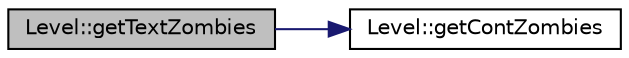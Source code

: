 digraph "Level::getTextZombies"
{
  edge [fontname="Helvetica",fontsize="10",labelfontname="Helvetica",labelfontsize="10"];
  node [fontname="Helvetica",fontsize="10",shape=record];
  rankdir="LR";
  Node1 [label="Level::getTextZombies",height=0.2,width=0.4,color="black", fillcolor="grey75", style="filled" fontcolor="black"];
  Node1 -> Node2 [color="midnightblue",fontsize="10",style="solid",fontname="Helvetica"];
  Node2 [label="Level::getContZombies",height=0.2,width=0.4,color="black", fillcolor="white", style="filled",URL="$class_level.html#ae344b07e05dacbac2ea2d55095c69460",tooltip="Return the number of zombies that pass the window."];
}
